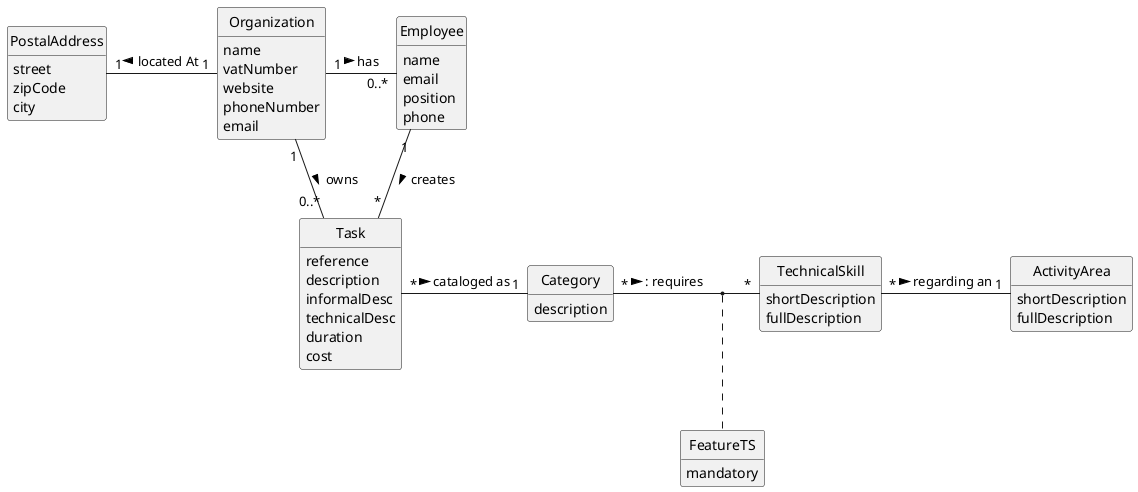 @startuml
skinparam monochrome true
skinparam packageStyle rectangle
skinparam shadowing false
'skinparam linetype ortho
'left to right direction
skinparam classAttributeIconSize 0
hide circle
hide methods

'title Domain Model

'class Platform {
'  -description
'}

class Organization {
    name
    vatNumber
    website
    phoneNumber
    email
}

class Task {
    reference
    description
    informalDesc
    technicalDesc
    duration
    cost
}

class Category {
    description
}

class Employee {
    name
    email
    position
    phone
}

class TechnicalSkill{
    shortDescription
    fullDescription
}

class ActivityArea{
    shortDescription
    fullDescription
}

class FeatureTS{
    mandatory
}

'class User {
'    name
'    email
'    password
'}
class PostalAddress{
    street
    zipCode
    city
}
'Platform "1" -- "*" Organization : has registered >
'Platform "1" -- "*" Category : defines >
Organization "1" - "0..*" Employee : has >
Organization "1" - "0..*" Task: owns >
'Task "*" -- "1" Employee: created by >
Employee "1" -- "*" Task : creates >
'Employee "0..1" -- "1" User: acts as >
Task "*" - "1" Category: cataloged as >
TechnicalSkill "*" - "1" ActivityArea: regarding an >

Category "*" - "*" TechnicalSkill :  : requires >
(Category, TechnicalSkill) . FeatureTS

Organization "1" -left "1" PostalAddress : located At >

@enduml